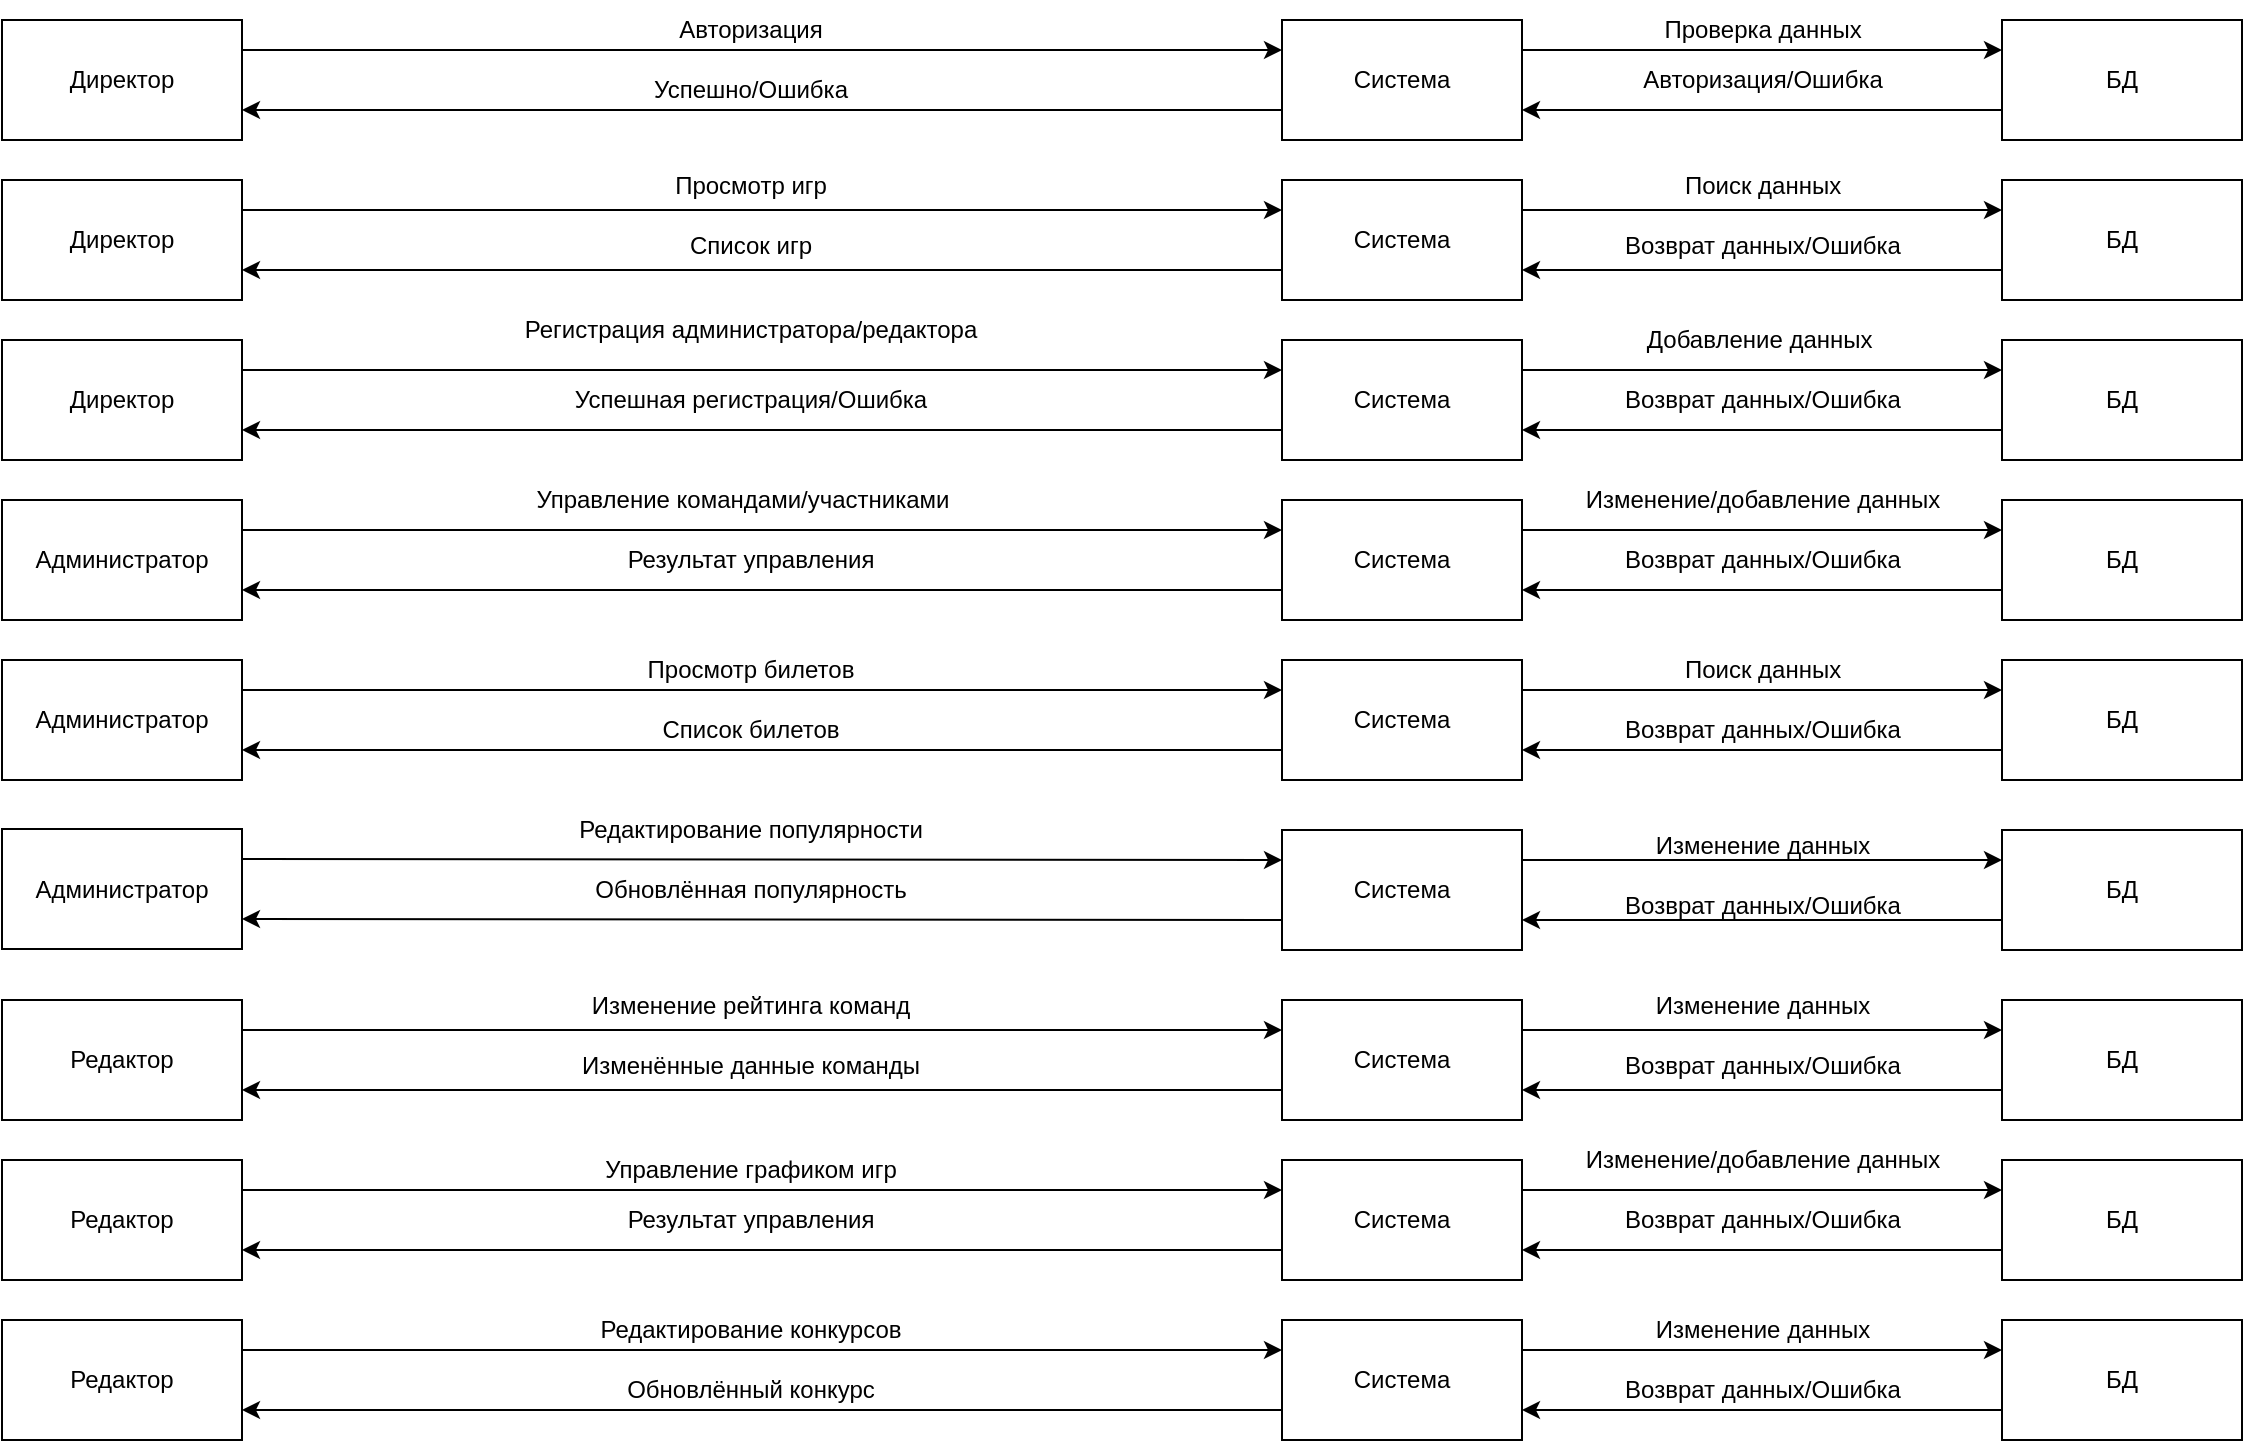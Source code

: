 <mxfile version="22.0.8" type="github">
  <diagram name="Страница — 1" id="NndIrcZA1yZb7xOzUZ-b">
    <mxGraphModel dx="1434" dy="774" grid="0" gridSize="10" guides="1" tooltips="1" connect="1" arrows="1" fold="1" page="1" pageScale="1" pageWidth="1600" pageHeight="900" math="0" shadow="0">
      <root>
        <mxCell id="0" />
        <mxCell id="1" parent="0" />
        <mxCell id="oozd1Lyc11T6nd0a8Bvf-1" value="Директор" style="rounded=0;whiteSpace=wrap;html=1;" vertex="1" parent="1">
          <mxGeometry x="40" y="120" width="120" height="60" as="geometry" />
        </mxCell>
        <mxCell id="oozd1Lyc11T6nd0a8Bvf-58" style="edgeStyle=orthogonalEdgeStyle;rounded=0;orthogonalLoop=1;jettySize=auto;html=1;exitX=1;exitY=0.25;exitDx=0;exitDy=0;entryX=0;entryY=0.25;entryDx=0;entryDy=0;" edge="1" parent="1" source="oozd1Lyc11T6nd0a8Bvf-2" target="oozd1Lyc11T6nd0a8Bvf-57">
          <mxGeometry relative="1" as="geometry" />
        </mxCell>
        <mxCell id="oozd1Lyc11T6nd0a8Bvf-2" value="Система" style="rounded=0;whiteSpace=wrap;html=1;" vertex="1" parent="1">
          <mxGeometry x="680" y="120" width="120" height="60" as="geometry" />
        </mxCell>
        <mxCell id="oozd1Lyc11T6nd0a8Bvf-3" value="Директор" style="rounded=0;whiteSpace=wrap;html=1;" vertex="1" parent="1">
          <mxGeometry x="40" y="200" width="120" height="60" as="geometry" />
        </mxCell>
        <mxCell id="oozd1Lyc11T6nd0a8Bvf-4" value="Директор" style="rounded=0;whiteSpace=wrap;html=1;" vertex="1" parent="1">
          <mxGeometry x="40" y="280" width="120" height="60" as="geometry" />
        </mxCell>
        <mxCell id="oozd1Lyc11T6nd0a8Bvf-71" style="edgeStyle=orthogonalEdgeStyle;rounded=0;orthogonalLoop=1;jettySize=auto;html=1;exitX=1;exitY=0.25;exitDx=0;exitDy=0;entryX=0;entryY=0.25;entryDx=0;entryDy=0;" edge="1" parent="1" source="oozd1Lyc11T6nd0a8Bvf-5" target="oozd1Lyc11T6nd0a8Bvf-62">
          <mxGeometry relative="1" as="geometry" />
        </mxCell>
        <mxCell id="oozd1Lyc11T6nd0a8Bvf-5" value="Система" style="rounded=0;whiteSpace=wrap;html=1;" vertex="1" parent="1">
          <mxGeometry x="680" y="200" width="120" height="60" as="geometry" />
        </mxCell>
        <mxCell id="oozd1Lyc11T6nd0a8Bvf-73" style="edgeStyle=orthogonalEdgeStyle;rounded=0;orthogonalLoop=1;jettySize=auto;html=1;exitX=1;exitY=0.25;exitDx=0;exitDy=0;entryX=0;entryY=0.25;entryDx=0;entryDy=0;" edge="1" parent="1" source="oozd1Lyc11T6nd0a8Bvf-6" target="oozd1Lyc11T6nd0a8Bvf-63">
          <mxGeometry relative="1" as="geometry" />
        </mxCell>
        <mxCell id="oozd1Lyc11T6nd0a8Bvf-6" value="Система" style="rounded=0;whiteSpace=wrap;html=1;" vertex="1" parent="1">
          <mxGeometry x="680" y="280" width="120" height="60" as="geometry" />
        </mxCell>
        <mxCell id="oozd1Lyc11T6nd0a8Bvf-7" value="" style="endArrow=classic;html=1;rounded=0;entryX=0;entryY=0.25;entryDx=0;entryDy=0;exitX=1;exitY=0.25;exitDx=0;exitDy=0;" edge="1" parent="1" source="oozd1Lyc11T6nd0a8Bvf-1" target="oozd1Lyc11T6nd0a8Bvf-2">
          <mxGeometry width="50" height="50" relative="1" as="geometry">
            <mxPoint x="414" y="170" as="sourcePoint" />
            <mxPoint x="464" y="120" as="targetPoint" />
          </mxGeometry>
        </mxCell>
        <mxCell id="oozd1Lyc11T6nd0a8Bvf-8" value="Авторизация" style="text;html=1;align=center;verticalAlign=middle;resizable=0;points=[];autosize=1;strokeColor=none;fillColor=none;" vertex="1" parent="1">
          <mxGeometry x="364" y="110" width="100" height="30" as="geometry" />
        </mxCell>
        <mxCell id="oozd1Lyc11T6nd0a8Bvf-9" value="" style="edgeStyle=none;orthogonalLoop=1;jettySize=auto;html=1;rounded=0;entryX=1;entryY=0.75;entryDx=0;entryDy=0;exitX=0;exitY=0.75;exitDx=0;exitDy=0;" edge="1" parent="1" source="oozd1Lyc11T6nd0a8Bvf-2" target="oozd1Lyc11T6nd0a8Bvf-1">
          <mxGeometry width="100" relative="1" as="geometry">
            <mxPoint x="290" y="180" as="sourcePoint" />
            <mxPoint x="390" y="180" as="targetPoint" />
            <Array as="points" />
          </mxGeometry>
        </mxCell>
        <mxCell id="oozd1Lyc11T6nd0a8Bvf-10" value="Успешно/Ошибка" style="text;html=1;align=center;verticalAlign=middle;resizable=0;points=[];autosize=1;strokeColor=none;fillColor=none;" vertex="1" parent="1">
          <mxGeometry x="354" y="140" width="120" height="30" as="geometry" />
        </mxCell>
        <mxCell id="oozd1Lyc11T6nd0a8Bvf-11" value="" style="edgeStyle=none;orthogonalLoop=1;jettySize=auto;html=1;rounded=0;entryX=0;entryY=0.25;entryDx=0;entryDy=0;exitX=1;exitY=0.25;exitDx=0;exitDy=0;" edge="1" parent="1" source="oozd1Lyc11T6nd0a8Bvf-3" target="oozd1Lyc11T6nd0a8Bvf-5">
          <mxGeometry width="100" relative="1" as="geometry">
            <mxPoint x="320" y="210" as="sourcePoint" />
            <mxPoint x="420" y="210" as="targetPoint" />
            <Array as="points" />
          </mxGeometry>
        </mxCell>
        <mxCell id="oozd1Lyc11T6nd0a8Bvf-12" value="Просмотр игр" style="text;html=1;align=center;verticalAlign=middle;resizable=0;points=[];autosize=1;strokeColor=none;fillColor=none;" vertex="1" parent="1">
          <mxGeometry x="364" y="188" width="100" height="30" as="geometry" />
        </mxCell>
        <mxCell id="oozd1Lyc11T6nd0a8Bvf-13" value="" style="edgeStyle=none;orthogonalLoop=1;jettySize=auto;html=1;rounded=0;entryX=1;entryY=0.75;entryDx=0;entryDy=0;exitX=0;exitY=0.75;exitDx=0;exitDy=0;" edge="1" parent="1" source="oozd1Lyc11T6nd0a8Bvf-5" target="oozd1Lyc11T6nd0a8Bvf-3">
          <mxGeometry width="100" relative="1" as="geometry">
            <mxPoint x="350" y="290" as="sourcePoint" />
            <mxPoint x="450" y="290" as="targetPoint" />
            <Array as="points" />
          </mxGeometry>
        </mxCell>
        <mxCell id="oozd1Lyc11T6nd0a8Bvf-14" value="Список игр" style="text;html=1;align=center;verticalAlign=middle;resizable=0;points=[];autosize=1;strokeColor=none;fillColor=none;" vertex="1" parent="1">
          <mxGeometry x="374" y="218" width="80" height="30" as="geometry" />
        </mxCell>
        <mxCell id="oozd1Lyc11T6nd0a8Bvf-15" value="" style="edgeStyle=none;orthogonalLoop=1;jettySize=auto;html=1;rounded=0;entryX=0;entryY=0.25;entryDx=0;entryDy=0;exitX=1;exitY=0.25;exitDx=0;exitDy=0;" edge="1" parent="1" source="oozd1Lyc11T6nd0a8Bvf-4" target="oozd1Lyc11T6nd0a8Bvf-6">
          <mxGeometry width="100" relative="1" as="geometry">
            <mxPoint x="230" y="290" as="sourcePoint" />
            <mxPoint x="330" y="290" as="targetPoint" />
            <Array as="points" />
          </mxGeometry>
        </mxCell>
        <mxCell id="oozd1Lyc11T6nd0a8Bvf-16" value="Регистрация администратора/редактора" style="text;html=1;align=center;verticalAlign=middle;resizable=0;points=[];autosize=1;strokeColor=none;fillColor=none;" vertex="1" parent="1">
          <mxGeometry x="289" y="260" width="250" height="30" as="geometry" />
        </mxCell>
        <mxCell id="oozd1Lyc11T6nd0a8Bvf-18" value="" style="edgeStyle=none;orthogonalLoop=1;jettySize=auto;html=1;rounded=0;entryX=1;entryY=0.75;entryDx=0;entryDy=0;exitX=0;exitY=0.75;exitDx=0;exitDy=0;" edge="1" parent="1" source="oozd1Lyc11T6nd0a8Bvf-6" target="oozd1Lyc11T6nd0a8Bvf-4">
          <mxGeometry width="100" relative="1" as="geometry">
            <mxPoint x="370" y="330" as="sourcePoint" />
            <mxPoint x="470" y="330" as="targetPoint" />
            <Array as="points" />
          </mxGeometry>
        </mxCell>
        <mxCell id="oozd1Lyc11T6nd0a8Bvf-19" value="Успешная регистрация/Ошибка" style="text;html=1;align=center;verticalAlign=middle;resizable=0;points=[];autosize=1;strokeColor=none;fillColor=none;" vertex="1" parent="1">
          <mxGeometry x="314" y="295" width="200" height="30" as="geometry" />
        </mxCell>
        <mxCell id="oozd1Lyc11T6nd0a8Bvf-20" value="Администратор" style="rounded=0;whiteSpace=wrap;html=1;" vertex="1" parent="1">
          <mxGeometry x="40" y="360" width="120" height="60" as="geometry" />
        </mxCell>
        <mxCell id="oozd1Lyc11T6nd0a8Bvf-21" value="Администратор" style="rounded=0;whiteSpace=wrap;html=1;" vertex="1" parent="1">
          <mxGeometry x="40" y="440" width="120" height="60" as="geometry" />
        </mxCell>
        <mxCell id="oozd1Lyc11T6nd0a8Bvf-22" value="Администратор" style="rounded=0;whiteSpace=wrap;html=1;" vertex="1" parent="1">
          <mxGeometry x="40" y="524.5" width="120" height="60" as="geometry" />
        </mxCell>
        <mxCell id="oozd1Lyc11T6nd0a8Bvf-24" value="" style="endArrow=classic;html=1;rounded=0;entryX=0;entryY=0.25;entryDx=0;entryDy=0;exitX=1;exitY=0.25;exitDx=0;exitDy=0;" edge="1" parent="1" source="oozd1Lyc11T6nd0a8Bvf-20" target="oozd1Lyc11T6nd0a8Bvf-25">
          <mxGeometry width="50" height="50" relative="1" as="geometry">
            <mxPoint x="380" y="430" as="sourcePoint" />
            <mxPoint x="430" y="380" as="targetPoint" />
          </mxGeometry>
        </mxCell>
        <mxCell id="oozd1Lyc11T6nd0a8Bvf-75" style="edgeStyle=orthogonalEdgeStyle;rounded=0;orthogonalLoop=1;jettySize=auto;html=1;exitX=1;exitY=0.25;exitDx=0;exitDy=0;entryX=0;entryY=0.25;entryDx=0;entryDy=0;" edge="1" parent="1" source="oozd1Lyc11T6nd0a8Bvf-25" target="oozd1Lyc11T6nd0a8Bvf-65">
          <mxGeometry relative="1" as="geometry" />
        </mxCell>
        <mxCell id="oozd1Lyc11T6nd0a8Bvf-25" value="Система" style="rounded=0;whiteSpace=wrap;html=1;" vertex="1" parent="1">
          <mxGeometry x="680" y="360" width="120" height="60" as="geometry" />
        </mxCell>
        <mxCell id="oozd1Lyc11T6nd0a8Bvf-77" style="edgeStyle=orthogonalEdgeStyle;rounded=0;orthogonalLoop=1;jettySize=auto;html=1;exitX=1;exitY=0.25;exitDx=0;exitDy=0;entryX=0;entryY=0.25;entryDx=0;entryDy=0;" edge="1" parent="1" source="oozd1Lyc11T6nd0a8Bvf-26" target="oozd1Lyc11T6nd0a8Bvf-66">
          <mxGeometry relative="1" as="geometry" />
        </mxCell>
        <mxCell id="oozd1Lyc11T6nd0a8Bvf-26" value="Система" style="rounded=0;whiteSpace=wrap;html=1;" vertex="1" parent="1">
          <mxGeometry x="680" y="440" width="120" height="60" as="geometry" />
        </mxCell>
        <mxCell id="oozd1Lyc11T6nd0a8Bvf-79" style="edgeStyle=orthogonalEdgeStyle;rounded=0;orthogonalLoop=1;jettySize=auto;html=1;exitX=1;exitY=0.25;exitDx=0;exitDy=0;entryX=0;entryY=0.25;entryDx=0;entryDy=0;" edge="1" parent="1" source="oozd1Lyc11T6nd0a8Bvf-27" target="oozd1Lyc11T6nd0a8Bvf-67">
          <mxGeometry relative="1" as="geometry" />
        </mxCell>
        <mxCell id="oozd1Lyc11T6nd0a8Bvf-27" value="Система" style="rounded=0;whiteSpace=wrap;html=1;" vertex="1" parent="1">
          <mxGeometry x="680" y="525" width="120" height="60" as="geometry" />
        </mxCell>
        <mxCell id="oozd1Lyc11T6nd0a8Bvf-28" value="" style="edgeStyle=none;orthogonalLoop=1;jettySize=auto;html=1;rounded=0;entryX=1;entryY=0.75;entryDx=0;entryDy=0;exitX=0;exitY=0.75;exitDx=0;exitDy=0;" edge="1" parent="1" source="oozd1Lyc11T6nd0a8Bvf-25" target="oozd1Lyc11T6nd0a8Bvf-20">
          <mxGeometry width="100" relative="1" as="geometry">
            <mxPoint x="350" y="420" as="sourcePoint" />
            <mxPoint x="450" y="420" as="targetPoint" />
            <Array as="points" />
          </mxGeometry>
        </mxCell>
        <mxCell id="oozd1Lyc11T6nd0a8Bvf-29" value="Управление командами/участниками" style="text;html=1;align=center;verticalAlign=middle;resizable=0;points=[];autosize=1;strokeColor=none;fillColor=none;" vertex="1" parent="1">
          <mxGeometry x="295" y="345" width="230" height="30" as="geometry" />
        </mxCell>
        <mxCell id="oozd1Lyc11T6nd0a8Bvf-30" value="Результат управления" style="text;html=1;align=center;verticalAlign=middle;resizable=0;points=[];autosize=1;strokeColor=none;fillColor=none;" vertex="1" parent="1">
          <mxGeometry x="339" y="375" width="150" height="30" as="geometry" />
        </mxCell>
        <mxCell id="oozd1Lyc11T6nd0a8Bvf-31" value="" style="endArrow=classic;html=1;rounded=0;entryX=0;entryY=0.25;entryDx=0;entryDy=0;exitX=1;exitY=0.25;exitDx=0;exitDy=0;" edge="1" parent="1" source="oozd1Lyc11T6nd0a8Bvf-21" target="oozd1Lyc11T6nd0a8Bvf-26">
          <mxGeometry width="50" height="50" relative="1" as="geometry">
            <mxPoint x="375" y="470" as="sourcePoint" />
            <mxPoint x="425" y="420" as="targetPoint" />
          </mxGeometry>
        </mxCell>
        <mxCell id="oozd1Lyc11T6nd0a8Bvf-32" value="" style="endArrow=classic;html=1;rounded=0;entryX=1;entryY=0.75;entryDx=0;entryDy=0;exitX=0;exitY=0.75;exitDx=0;exitDy=0;" edge="1" parent="1" source="oozd1Lyc11T6nd0a8Bvf-26" target="oozd1Lyc11T6nd0a8Bvf-21">
          <mxGeometry width="50" height="50" relative="1" as="geometry">
            <mxPoint x="390" y="350" as="sourcePoint" />
            <mxPoint x="440" y="300" as="targetPoint" />
          </mxGeometry>
        </mxCell>
        <mxCell id="oozd1Lyc11T6nd0a8Bvf-33" value="Просмотр билетов" style="text;html=1;align=center;verticalAlign=middle;resizable=0;points=[];autosize=1;strokeColor=none;fillColor=none;" vertex="1" parent="1">
          <mxGeometry x="349" y="430" width="130" height="30" as="geometry" />
        </mxCell>
        <mxCell id="oozd1Lyc11T6nd0a8Bvf-34" value="Список билетов" style="text;html=1;align=center;verticalAlign=middle;resizable=0;points=[];autosize=1;strokeColor=none;fillColor=none;" vertex="1" parent="1">
          <mxGeometry x="359" y="460" width="110" height="30" as="geometry" />
        </mxCell>
        <mxCell id="oozd1Lyc11T6nd0a8Bvf-35" value="" style="edgeStyle=none;orthogonalLoop=1;jettySize=auto;html=1;rounded=0;entryX=0;entryY=0.25;entryDx=0;entryDy=0;exitX=1;exitY=0.25;exitDx=0;exitDy=0;" edge="1" parent="1" source="oozd1Lyc11T6nd0a8Bvf-22" target="oozd1Lyc11T6nd0a8Bvf-27">
          <mxGeometry width="100" relative="1" as="geometry">
            <mxPoint x="300" y="540" as="sourcePoint" />
            <mxPoint x="400" y="540" as="targetPoint" />
            <Array as="points" />
          </mxGeometry>
        </mxCell>
        <mxCell id="oozd1Lyc11T6nd0a8Bvf-36" value="" style="endArrow=classic;html=1;rounded=0;entryX=1;entryY=0.75;entryDx=0;entryDy=0;exitX=0;exitY=0.75;exitDx=0;exitDy=0;" edge="1" parent="1" source="oozd1Lyc11T6nd0a8Bvf-27" target="oozd1Lyc11T6nd0a8Bvf-22">
          <mxGeometry width="50" height="50" relative="1" as="geometry">
            <mxPoint x="390" y="460" as="sourcePoint" />
            <mxPoint x="440" y="410" as="targetPoint" />
          </mxGeometry>
        </mxCell>
        <mxCell id="oozd1Lyc11T6nd0a8Bvf-37" value="Редактирование популярности" style="text;html=1;align=center;verticalAlign=middle;resizable=0;points=[];autosize=1;strokeColor=none;fillColor=none;" vertex="1" parent="1">
          <mxGeometry x="314" y="510" width="200" height="30" as="geometry" />
        </mxCell>
        <mxCell id="oozd1Lyc11T6nd0a8Bvf-38" value="Обновлённая популярность" style="text;html=1;align=center;verticalAlign=middle;resizable=0;points=[];autosize=1;strokeColor=none;fillColor=none;" vertex="1" parent="1">
          <mxGeometry x="324" y="540" width="180" height="30" as="geometry" />
        </mxCell>
        <mxCell id="oozd1Lyc11T6nd0a8Bvf-39" value="Редактор" style="rounded=0;whiteSpace=wrap;html=1;" vertex="1" parent="1">
          <mxGeometry x="40" y="610" width="120" height="60" as="geometry" />
        </mxCell>
        <mxCell id="oozd1Lyc11T6nd0a8Bvf-40" value="Редактор" style="rounded=0;whiteSpace=wrap;html=1;" vertex="1" parent="1">
          <mxGeometry x="40" y="690" width="120" height="60" as="geometry" />
        </mxCell>
        <mxCell id="oozd1Lyc11T6nd0a8Bvf-41" value="Редактор" style="rounded=0;whiteSpace=wrap;html=1;" vertex="1" parent="1">
          <mxGeometry x="40" y="770" width="120" height="60" as="geometry" />
        </mxCell>
        <mxCell id="oozd1Lyc11T6nd0a8Bvf-81" style="edgeStyle=orthogonalEdgeStyle;rounded=0;orthogonalLoop=1;jettySize=auto;html=1;exitX=1;exitY=0.25;exitDx=0;exitDy=0;entryX=0;entryY=0.25;entryDx=0;entryDy=0;" edge="1" parent="1" source="oozd1Lyc11T6nd0a8Bvf-42" target="oozd1Lyc11T6nd0a8Bvf-68">
          <mxGeometry relative="1" as="geometry" />
        </mxCell>
        <mxCell id="oozd1Lyc11T6nd0a8Bvf-42" value="Система" style="rounded=0;whiteSpace=wrap;html=1;" vertex="1" parent="1">
          <mxGeometry x="680" y="610" width="120" height="60" as="geometry" />
        </mxCell>
        <mxCell id="oozd1Lyc11T6nd0a8Bvf-83" style="edgeStyle=orthogonalEdgeStyle;rounded=0;orthogonalLoop=1;jettySize=auto;html=1;exitX=1;exitY=0.25;exitDx=0;exitDy=0;entryX=0;entryY=0.25;entryDx=0;entryDy=0;" edge="1" parent="1" source="oozd1Lyc11T6nd0a8Bvf-43" target="oozd1Lyc11T6nd0a8Bvf-69">
          <mxGeometry relative="1" as="geometry" />
        </mxCell>
        <mxCell id="oozd1Lyc11T6nd0a8Bvf-43" value="Система" style="rounded=0;whiteSpace=wrap;html=1;" vertex="1" parent="1">
          <mxGeometry x="680" y="690" width="120" height="60" as="geometry" />
        </mxCell>
        <mxCell id="oozd1Lyc11T6nd0a8Bvf-85" style="edgeStyle=orthogonalEdgeStyle;rounded=0;orthogonalLoop=1;jettySize=auto;html=1;exitX=1;exitY=0.25;exitDx=0;exitDy=0;entryX=0;entryY=0.25;entryDx=0;entryDy=0;" edge="1" parent="1" source="oozd1Lyc11T6nd0a8Bvf-44" target="oozd1Lyc11T6nd0a8Bvf-70">
          <mxGeometry relative="1" as="geometry" />
        </mxCell>
        <mxCell id="oozd1Lyc11T6nd0a8Bvf-44" value="Система" style="rounded=0;whiteSpace=wrap;html=1;" vertex="1" parent="1">
          <mxGeometry x="680" y="770" width="120" height="60" as="geometry" />
        </mxCell>
        <mxCell id="oozd1Lyc11T6nd0a8Bvf-45" value="" style="endArrow=classic;html=1;rounded=0;entryX=0;entryY=0.25;entryDx=0;entryDy=0;exitX=1;exitY=0.25;exitDx=0;exitDy=0;" edge="1" parent="1" source="oozd1Lyc11T6nd0a8Bvf-39" target="oozd1Lyc11T6nd0a8Bvf-42">
          <mxGeometry width="50" height="50" relative="1" as="geometry">
            <mxPoint x="390" y="670" as="sourcePoint" />
            <mxPoint x="440" y="620" as="targetPoint" />
          </mxGeometry>
        </mxCell>
        <mxCell id="oozd1Lyc11T6nd0a8Bvf-46" value="" style="edgeStyle=none;orthogonalLoop=1;jettySize=auto;html=1;rounded=0;entryX=0;entryY=0.25;entryDx=0;entryDy=0;exitX=1;exitY=0.25;exitDx=0;exitDy=0;" edge="1" parent="1" source="oozd1Lyc11T6nd0a8Bvf-40" target="oozd1Lyc11T6nd0a8Bvf-43">
          <mxGeometry width="100" relative="1" as="geometry">
            <mxPoint x="260" y="700" as="sourcePoint" />
            <mxPoint x="360" y="700" as="targetPoint" />
            <Array as="points" />
          </mxGeometry>
        </mxCell>
        <mxCell id="oozd1Lyc11T6nd0a8Bvf-47" value="Управление графиком игр" style="text;html=1;align=center;verticalAlign=middle;resizable=0;points=[];autosize=1;strokeColor=none;fillColor=none;" vertex="1" parent="1">
          <mxGeometry x="329" y="680" width="170" height="30" as="geometry" />
        </mxCell>
        <mxCell id="oozd1Lyc11T6nd0a8Bvf-48" value="" style="edgeStyle=none;orthogonalLoop=1;jettySize=auto;html=1;rounded=0;entryX=1;entryY=0.75;entryDx=0;entryDy=0;exitX=0;exitY=0.75;exitDx=0;exitDy=0;" edge="1" parent="1" source="oozd1Lyc11T6nd0a8Bvf-43" target="oozd1Lyc11T6nd0a8Bvf-40">
          <mxGeometry width="100" relative="1" as="geometry">
            <mxPoint x="380" y="740" as="sourcePoint" />
            <mxPoint x="480" y="740" as="targetPoint" />
            <Array as="points" />
          </mxGeometry>
        </mxCell>
        <mxCell id="oozd1Lyc11T6nd0a8Bvf-49" value="Результат управления" style="text;html=1;align=center;verticalAlign=middle;resizable=0;points=[];autosize=1;strokeColor=none;fillColor=none;" vertex="1" parent="1">
          <mxGeometry x="339" y="705" width="150" height="30" as="geometry" />
        </mxCell>
        <mxCell id="oozd1Lyc11T6nd0a8Bvf-50" value="" style="edgeStyle=none;orthogonalLoop=1;jettySize=auto;html=1;rounded=0;entryX=0;entryY=0.25;entryDx=0;entryDy=0;exitX=1;exitY=0.25;exitDx=0;exitDy=0;" edge="1" parent="1" source="oozd1Lyc11T6nd0a8Bvf-41" target="oozd1Lyc11T6nd0a8Bvf-44">
          <mxGeometry width="100" relative="1" as="geometry">
            <mxPoint x="300" y="820" as="sourcePoint" />
            <mxPoint x="400" y="820" as="targetPoint" />
            <Array as="points" />
          </mxGeometry>
        </mxCell>
        <mxCell id="oozd1Lyc11T6nd0a8Bvf-51" value="" style="edgeStyle=none;orthogonalLoop=1;jettySize=auto;html=1;rounded=0;entryX=1;entryY=0.75;entryDx=0;entryDy=0;exitX=0;exitY=0.75;exitDx=0;exitDy=0;" edge="1" parent="1" source="oozd1Lyc11T6nd0a8Bvf-44" target="oozd1Lyc11T6nd0a8Bvf-41">
          <mxGeometry width="100" relative="1" as="geometry">
            <mxPoint x="270" y="840" as="sourcePoint" />
            <mxPoint x="370" y="840" as="targetPoint" />
            <Array as="points" />
          </mxGeometry>
        </mxCell>
        <mxCell id="oozd1Lyc11T6nd0a8Bvf-52" value="Редактирование конкурсов" style="text;html=1;align=center;verticalAlign=middle;resizable=0;points=[];autosize=1;strokeColor=none;fillColor=none;" vertex="1" parent="1">
          <mxGeometry x="329" y="760" width="170" height="30" as="geometry" />
        </mxCell>
        <mxCell id="oozd1Lyc11T6nd0a8Bvf-53" value="Обновлённый конкурс" style="text;html=1;align=center;verticalAlign=middle;resizable=0;points=[];autosize=1;strokeColor=none;fillColor=none;" vertex="1" parent="1">
          <mxGeometry x="339" y="790" width="150" height="30" as="geometry" />
        </mxCell>
        <mxCell id="oozd1Lyc11T6nd0a8Bvf-54" value="" style="edgeStyle=none;orthogonalLoop=1;jettySize=auto;html=1;rounded=0;entryX=1;entryY=0.75;entryDx=0;entryDy=0;exitX=0;exitY=0.75;exitDx=0;exitDy=0;" edge="1" parent="1" source="oozd1Lyc11T6nd0a8Bvf-42" target="oozd1Lyc11T6nd0a8Bvf-39">
          <mxGeometry width="100" relative="1" as="geometry">
            <mxPoint x="400" y="650" as="sourcePoint" />
            <mxPoint x="500" y="650" as="targetPoint" />
            <Array as="points" />
          </mxGeometry>
        </mxCell>
        <mxCell id="oozd1Lyc11T6nd0a8Bvf-55" value="Изменение рейтинга команд" style="text;html=1;align=center;verticalAlign=middle;resizable=0;points=[];autosize=1;strokeColor=none;fillColor=none;" vertex="1" parent="1">
          <mxGeometry x="324" y="598" width="180" height="30" as="geometry" />
        </mxCell>
        <mxCell id="oozd1Lyc11T6nd0a8Bvf-56" value="Изменённые данные команды" style="text;html=1;align=center;verticalAlign=middle;resizable=0;points=[];autosize=1;strokeColor=none;fillColor=none;" vertex="1" parent="1">
          <mxGeometry x="319" y="628" width="190" height="30" as="geometry" />
        </mxCell>
        <mxCell id="oozd1Lyc11T6nd0a8Bvf-60" style="edgeStyle=orthogonalEdgeStyle;rounded=0;orthogonalLoop=1;jettySize=auto;html=1;exitX=0;exitY=0.75;exitDx=0;exitDy=0;entryX=1;entryY=0.75;entryDx=0;entryDy=0;" edge="1" parent="1" source="oozd1Lyc11T6nd0a8Bvf-57" target="oozd1Lyc11T6nd0a8Bvf-2">
          <mxGeometry relative="1" as="geometry" />
        </mxCell>
        <mxCell id="oozd1Lyc11T6nd0a8Bvf-57" value="БД" style="rounded=0;whiteSpace=wrap;html=1;" vertex="1" parent="1">
          <mxGeometry x="1040" y="120" width="120" height="60" as="geometry" />
        </mxCell>
        <mxCell id="oozd1Lyc11T6nd0a8Bvf-59" value="Проверка данных" style="text;html=1;align=center;verticalAlign=middle;resizable=0;points=[];autosize=1;strokeColor=none;fillColor=none;" vertex="1" parent="1">
          <mxGeometry x="860" y="110" width="120" height="30" as="geometry" />
        </mxCell>
        <mxCell id="oozd1Lyc11T6nd0a8Bvf-61" value="Авторизация/Ошибка" style="text;html=1;align=center;verticalAlign=middle;resizable=0;points=[];autosize=1;strokeColor=none;fillColor=none;" vertex="1" parent="1">
          <mxGeometry x="850" y="135" width="140" height="30" as="geometry" />
        </mxCell>
        <mxCell id="oozd1Lyc11T6nd0a8Bvf-72" style="edgeStyle=orthogonalEdgeStyle;rounded=0;orthogonalLoop=1;jettySize=auto;html=1;exitX=0;exitY=0.75;exitDx=0;exitDy=0;entryX=1;entryY=0.75;entryDx=0;entryDy=0;" edge="1" parent="1" source="oozd1Lyc11T6nd0a8Bvf-62" target="oozd1Lyc11T6nd0a8Bvf-5">
          <mxGeometry relative="1" as="geometry" />
        </mxCell>
        <mxCell id="oozd1Lyc11T6nd0a8Bvf-62" value="БД" style="rounded=0;whiteSpace=wrap;html=1;" vertex="1" parent="1">
          <mxGeometry x="1040" y="200" width="120" height="60" as="geometry" />
        </mxCell>
        <mxCell id="oozd1Lyc11T6nd0a8Bvf-74" style="edgeStyle=orthogonalEdgeStyle;rounded=0;orthogonalLoop=1;jettySize=auto;html=1;exitX=0;exitY=0.75;exitDx=0;exitDy=0;entryX=1;entryY=0.75;entryDx=0;entryDy=0;" edge="1" parent="1" source="oozd1Lyc11T6nd0a8Bvf-63" target="oozd1Lyc11T6nd0a8Bvf-6">
          <mxGeometry relative="1" as="geometry" />
        </mxCell>
        <mxCell id="oozd1Lyc11T6nd0a8Bvf-63" value="БД" style="rounded=0;whiteSpace=wrap;html=1;" vertex="1" parent="1">
          <mxGeometry x="1040" y="280" width="120" height="60" as="geometry" />
        </mxCell>
        <mxCell id="oozd1Lyc11T6nd0a8Bvf-76" style="edgeStyle=orthogonalEdgeStyle;rounded=0;orthogonalLoop=1;jettySize=auto;html=1;exitX=0;exitY=0.75;exitDx=0;exitDy=0;entryX=1;entryY=0.75;entryDx=0;entryDy=0;" edge="1" parent="1" source="oozd1Lyc11T6nd0a8Bvf-65" target="oozd1Lyc11T6nd0a8Bvf-25">
          <mxGeometry relative="1" as="geometry" />
        </mxCell>
        <mxCell id="oozd1Lyc11T6nd0a8Bvf-65" value="БД" style="rounded=0;whiteSpace=wrap;html=1;" vertex="1" parent="1">
          <mxGeometry x="1040" y="360" width="120" height="60" as="geometry" />
        </mxCell>
        <mxCell id="oozd1Lyc11T6nd0a8Bvf-78" style="edgeStyle=orthogonalEdgeStyle;rounded=0;orthogonalLoop=1;jettySize=auto;html=1;exitX=0;exitY=0.75;exitDx=0;exitDy=0;entryX=1;entryY=0.75;entryDx=0;entryDy=0;" edge="1" parent="1" source="oozd1Lyc11T6nd0a8Bvf-66" target="oozd1Lyc11T6nd0a8Bvf-26">
          <mxGeometry relative="1" as="geometry" />
        </mxCell>
        <mxCell id="oozd1Lyc11T6nd0a8Bvf-66" value="БД" style="rounded=0;whiteSpace=wrap;html=1;" vertex="1" parent="1">
          <mxGeometry x="1040" y="440" width="120" height="60" as="geometry" />
        </mxCell>
        <mxCell id="oozd1Lyc11T6nd0a8Bvf-80" style="edgeStyle=orthogonalEdgeStyle;rounded=0;orthogonalLoop=1;jettySize=auto;html=1;exitX=0;exitY=0.75;exitDx=0;exitDy=0;entryX=1;entryY=0.75;entryDx=0;entryDy=0;" edge="1" parent="1" source="oozd1Lyc11T6nd0a8Bvf-67" target="oozd1Lyc11T6nd0a8Bvf-27">
          <mxGeometry relative="1" as="geometry" />
        </mxCell>
        <mxCell id="oozd1Lyc11T6nd0a8Bvf-67" value="БД" style="rounded=0;whiteSpace=wrap;html=1;" vertex="1" parent="1">
          <mxGeometry x="1040" y="525" width="120" height="60" as="geometry" />
        </mxCell>
        <mxCell id="oozd1Lyc11T6nd0a8Bvf-82" style="edgeStyle=orthogonalEdgeStyle;rounded=0;orthogonalLoop=1;jettySize=auto;html=1;exitX=0;exitY=0.75;exitDx=0;exitDy=0;entryX=1;entryY=0.75;entryDx=0;entryDy=0;" edge="1" parent="1" source="oozd1Lyc11T6nd0a8Bvf-68" target="oozd1Lyc11T6nd0a8Bvf-42">
          <mxGeometry relative="1" as="geometry" />
        </mxCell>
        <mxCell id="oozd1Lyc11T6nd0a8Bvf-68" value="БД" style="rounded=0;whiteSpace=wrap;html=1;" vertex="1" parent="1">
          <mxGeometry x="1040" y="610" width="120" height="60" as="geometry" />
        </mxCell>
        <mxCell id="oozd1Lyc11T6nd0a8Bvf-84" style="edgeStyle=orthogonalEdgeStyle;rounded=0;orthogonalLoop=1;jettySize=auto;html=1;exitX=0;exitY=0.75;exitDx=0;exitDy=0;entryX=1;entryY=0.75;entryDx=0;entryDy=0;" edge="1" parent="1" source="oozd1Lyc11T6nd0a8Bvf-69" target="oozd1Lyc11T6nd0a8Bvf-43">
          <mxGeometry relative="1" as="geometry" />
        </mxCell>
        <mxCell id="oozd1Lyc11T6nd0a8Bvf-69" value="БД" style="rounded=0;whiteSpace=wrap;html=1;" vertex="1" parent="1">
          <mxGeometry x="1040" y="690" width="120" height="60" as="geometry" />
        </mxCell>
        <mxCell id="oozd1Lyc11T6nd0a8Bvf-86" style="edgeStyle=orthogonalEdgeStyle;rounded=0;orthogonalLoop=1;jettySize=auto;html=1;exitX=0;exitY=0.75;exitDx=0;exitDy=0;entryX=1;entryY=0.75;entryDx=0;entryDy=0;" edge="1" parent="1" source="oozd1Lyc11T6nd0a8Bvf-70" target="oozd1Lyc11T6nd0a8Bvf-44">
          <mxGeometry relative="1" as="geometry" />
        </mxCell>
        <mxCell id="oozd1Lyc11T6nd0a8Bvf-70" value="БД" style="rounded=0;whiteSpace=wrap;html=1;" vertex="1" parent="1">
          <mxGeometry x="1040" y="770" width="120" height="60" as="geometry" />
        </mxCell>
        <mxCell id="oozd1Lyc11T6nd0a8Bvf-87" value="Поиск данных" style="text;html=1;align=center;verticalAlign=middle;resizable=0;points=[];autosize=1;strokeColor=none;fillColor=none;" vertex="1" parent="1">
          <mxGeometry x="870" y="188" width="100" height="30" as="geometry" />
        </mxCell>
        <mxCell id="oozd1Lyc11T6nd0a8Bvf-88" value="Возврат данных/Ошибка" style="text;html=1;align=center;verticalAlign=middle;resizable=0;points=[];autosize=1;strokeColor=none;fillColor=none;" vertex="1" parent="1">
          <mxGeometry x="840" y="218" width="160" height="30" as="geometry" />
        </mxCell>
        <mxCell id="oozd1Lyc11T6nd0a8Bvf-89" value="Добавление данных&amp;nbsp;" style="text;html=1;align=center;verticalAlign=middle;resizable=0;points=[];autosize=1;strokeColor=none;fillColor=none;" vertex="1" parent="1">
          <mxGeometry x="850" y="265" width="140" height="30" as="geometry" />
        </mxCell>
        <mxCell id="oozd1Lyc11T6nd0a8Bvf-90" value="Возврат данных/Ошибка" style="text;html=1;align=center;verticalAlign=middle;resizable=0;points=[];autosize=1;strokeColor=none;fillColor=none;" vertex="1" parent="1">
          <mxGeometry x="840" y="295" width="160" height="30" as="geometry" />
        </mxCell>
        <mxCell id="oozd1Lyc11T6nd0a8Bvf-91" value="Изменение/добавление данных" style="text;html=1;align=center;verticalAlign=middle;resizable=0;points=[];autosize=1;strokeColor=none;fillColor=none;" vertex="1" parent="1">
          <mxGeometry x="820" y="345" width="200" height="30" as="geometry" />
        </mxCell>
        <mxCell id="oozd1Lyc11T6nd0a8Bvf-92" value="Возврат данных/Ошибка" style="text;html=1;align=center;verticalAlign=middle;resizable=0;points=[];autosize=1;strokeColor=none;fillColor=none;" vertex="1" parent="1">
          <mxGeometry x="840" y="375" width="160" height="30" as="geometry" />
        </mxCell>
        <mxCell id="oozd1Lyc11T6nd0a8Bvf-93" value="Поиск данных" style="text;html=1;align=center;verticalAlign=middle;resizable=0;points=[];autosize=1;strokeColor=none;fillColor=none;" vertex="1" parent="1">
          <mxGeometry x="870" y="430" width="100" height="30" as="geometry" />
        </mxCell>
        <mxCell id="oozd1Lyc11T6nd0a8Bvf-94" value="Возврат данных/Ошибка" style="text;html=1;align=center;verticalAlign=middle;resizable=0;points=[];autosize=1;strokeColor=none;fillColor=none;" vertex="1" parent="1">
          <mxGeometry x="840" y="460" width="160" height="30" as="geometry" />
        </mxCell>
        <mxCell id="oozd1Lyc11T6nd0a8Bvf-95" value="Изменение данных" style="text;html=1;align=center;verticalAlign=middle;resizable=0;points=[];autosize=1;strokeColor=none;fillColor=none;" vertex="1" parent="1">
          <mxGeometry x="855" y="518" width="130" height="30" as="geometry" />
        </mxCell>
        <mxCell id="oozd1Lyc11T6nd0a8Bvf-96" value="Возврат данных/Ошибка" style="text;html=1;align=center;verticalAlign=middle;resizable=0;points=[];autosize=1;strokeColor=none;fillColor=none;" vertex="1" parent="1">
          <mxGeometry x="840" y="548" width="160" height="30" as="geometry" />
        </mxCell>
        <mxCell id="oozd1Lyc11T6nd0a8Bvf-97" value="Изменение данных" style="text;html=1;align=center;verticalAlign=middle;resizable=0;points=[];autosize=1;strokeColor=none;fillColor=none;" vertex="1" parent="1">
          <mxGeometry x="855" y="598" width="130" height="30" as="geometry" />
        </mxCell>
        <mxCell id="oozd1Lyc11T6nd0a8Bvf-98" value="Возврат данных/Ошибка" style="text;html=1;align=center;verticalAlign=middle;resizable=0;points=[];autosize=1;strokeColor=none;fillColor=none;" vertex="1" parent="1">
          <mxGeometry x="840" y="628" width="160" height="30" as="geometry" />
        </mxCell>
        <mxCell id="oozd1Lyc11T6nd0a8Bvf-99" value="Изменение/добавление данных" style="text;html=1;align=center;verticalAlign=middle;resizable=0;points=[];autosize=1;strokeColor=none;fillColor=none;" vertex="1" parent="1">
          <mxGeometry x="820" y="675" width="200" height="30" as="geometry" />
        </mxCell>
        <mxCell id="oozd1Lyc11T6nd0a8Bvf-100" value="Возврат данных/Ошибка" style="text;html=1;align=center;verticalAlign=middle;resizable=0;points=[];autosize=1;strokeColor=none;fillColor=none;" vertex="1" parent="1">
          <mxGeometry x="840" y="705" width="160" height="30" as="geometry" />
        </mxCell>
        <mxCell id="oozd1Lyc11T6nd0a8Bvf-101" value="Изменение данных" style="text;html=1;align=center;verticalAlign=middle;resizable=0;points=[];autosize=1;strokeColor=none;fillColor=none;" vertex="1" parent="1">
          <mxGeometry x="855" y="760" width="130" height="30" as="geometry" />
        </mxCell>
        <mxCell id="oozd1Lyc11T6nd0a8Bvf-102" value="Возврат данных/Ошибка" style="text;html=1;align=center;verticalAlign=middle;resizable=0;points=[];autosize=1;strokeColor=none;fillColor=none;" vertex="1" parent="1">
          <mxGeometry x="840" y="790" width="160" height="30" as="geometry" />
        </mxCell>
      </root>
    </mxGraphModel>
  </diagram>
</mxfile>
